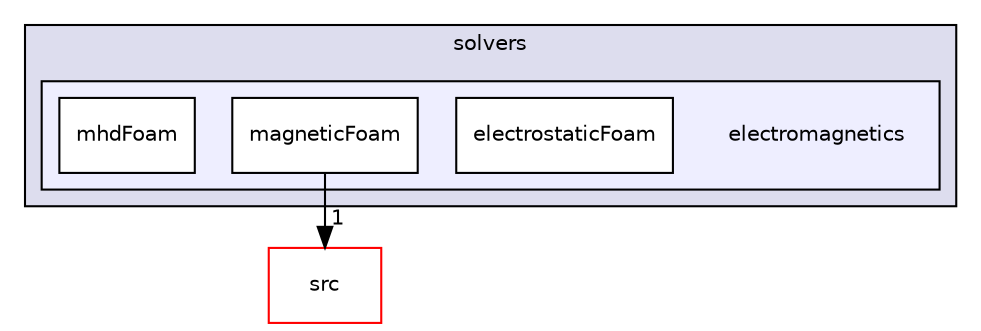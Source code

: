 digraph "applications/solvers/electromagnetics" {
  bgcolor=transparent;
  compound=true
  node [ fontsize="10", fontname="Helvetica"];
  edge [ labelfontsize="10", labelfontname="Helvetica"];
  subgraph clusterdir_fdd174abb8ada244b49e98779c87ac3c {
    graph [ bgcolor="#ddddee", pencolor="black", label="solvers" fontname="Helvetica", fontsize="10", URL="dir_fdd174abb8ada244b49e98779c87ac3c.html"]
  subgraph clusterdir_6925107ea68bc879ce25441c80612b3f {
    graph [ bgcolor="#eeeeff", pencolor="black", label="" URL="dir_6925107ea68bc879ce25441c80612b3f.html"];
    dir_6925107ea68bc879ce25441c80612b3f [shape=plaintext label="electromagnetics"];
    dir_2008b9ab3570f6d7e28036740109072b [shape=box label="electrostaticFoam" color="black" fillcolor="white" style="filled" URL="dir_2008b9ab3570f6d7e28036740109072b.html"];
    dir_ab9cebb5cc5f32020a0d92334f335243 [shape=box label="magneticFoam" color="black" fillcolor="white" style="filled" URL="dir_ab9cebb5cc5f32020a0d92334f335243.html"];
    dir_796357612f9916c8f56a80e9d1a82b45 [shape=box label="mhdFoam" color="black" fillcolor="white" style="filled" URL="dir_796357612f9916c8f56a80e9d1a82b45.html"];
  }
  }
  dir_68267d1309a1af8e8297ef4c3efbcdba [shape=box label="src" color="red" URL="dir_68267d1309a1af8e8297ef4c3efbcdba.html"];
  dir_ab9cebb5cc5f32020a0d92334f335243->dir_68267d1309a1af8e8297ef4c3efbcdba [headlabel="1", labeldistance=1.5 headhref="dir_000121_000736.html"];
}
